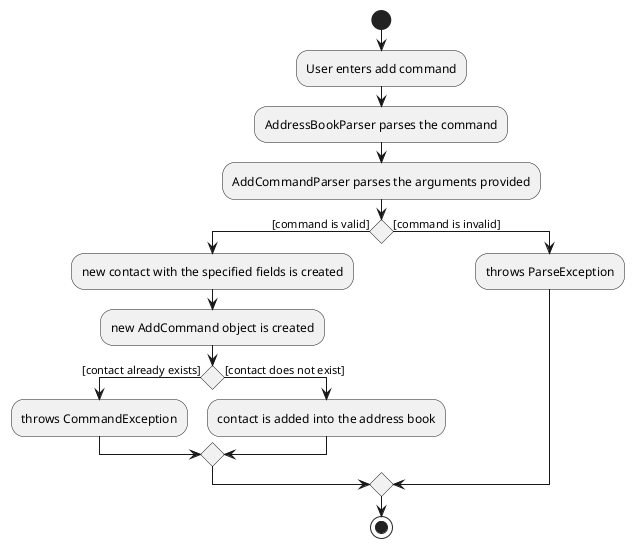 @startuml
'https://plantuml.com/activity-diagram-beta

start
:User enters add command;
:AddressBookParser parses the command;
:AddCommandParser parses the arguments provided;
if () then ([command is valid])
  :new contact with the specified fields is created;
  :new AddCommand object is created;
  if() then ([contact already exists])
  :throws CommandException;
  else ([contact does not exist])
  :contact is added into the address book;
  endif
else ([command is invalid])
  :throws ParseException;
endif


stop

@enduml
